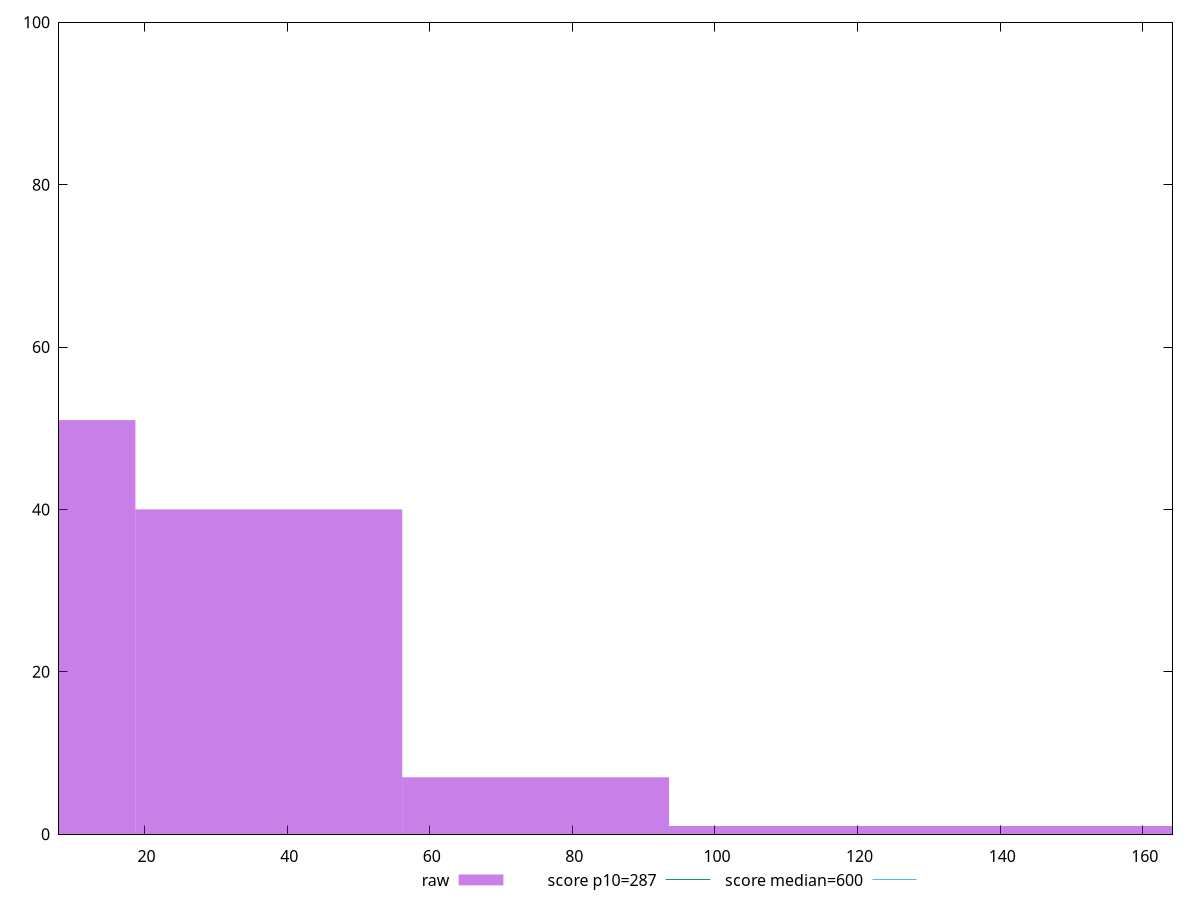 reset

$raw <<EOF
74.85709968826698 7
37.42854984413349 40
0 51
149.71419937653397 1
112.28564953240047 1
EOF

set key outside below
set boxwidth 37.42854984413349
set xrange [8:164.17049999999995]
set yrange [0:100]
set trange [0:100]
set style fill transparent solid 0.5 noborder

set parametric
set terminal svg size 640, 490 enhanced background rgb 'white'
set output "report_00017_2021-02-10T15-08-03.406Z/total-blocking-time/samples/pages+cached+noadtech+nomedia/raw/histogram.svg"

plot $raw title "raw" with boxes, \
     287,t title "score p10=287", \
     600,t title "score median=600"

reset
